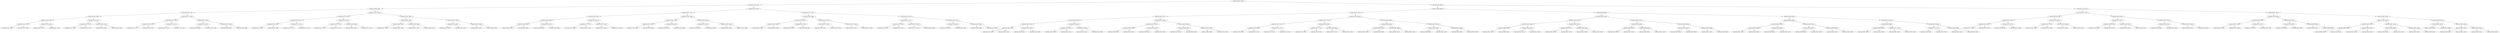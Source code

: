 digraph G{
2092951109 [label="Node{data=[6191, 6191]}"]
2092951109 -> 2073919880
2073919880 [label="Node{data=[5561, 5561]}"]
2073919880 -> 90364756
90364756 [label="Node{data=[5266, 5266]}"]
90364756 -> 624891938
624891938 [label="Node{data=[2716, 2716]}"]
624891938 -> 649158414
649158414 [label="Node{data=[1885, 1885]}"]
649158414 -> 834079633
834079633 [label="Node{data=[1263, 1263]}"]
834079633 -> 580705928
580705928 [label="Node{data=[1261, 1261]}"]
580705928 -> 2143235313
2143235313 [label="Node{data=[1260, 1260]}"]
580705928 -> 1398428967
1398428967 [label="Node{data=[1262, 1262]}"]
834079633 -> 1522022238
1522022238 [label="Node{data=[1813, 1813]}"]
1522022238 -> 504678943
504678943 [label="Node{data=[1442, 1442]}"]
1522022238 -> 415933832
415933832 [label="Node{data=[1815, 1815]}"]
649158414 -> 431499483
431499483 [label="Node{data=[2235, 2235]}"]
431499483 -> 35778165
35778165 [label="Node{data=[2187, 2187]}"]
35778165 -> 979208220
979208220 [label="Node{data=[2176, 2176]}"]
35778165 -> 2004261946
2004261946 [label="Node{data=[2228, 2228]}"]
431499483 -> 793812223
793812223 [label="Node{data=[2538, 2538]}"]
793812223 -> 579837222
579837222 [label="Node{data=[2250, 2250]}"]
793812223 -> 1959062531
1959062531 [label="Node{data=[2546, 2546]}"]
624891938 -> 932198893
932198893 [label="Node{data=[2724, 2724]}"]
932198893 -> 470613124
470613124 [label="Node{data=[2720, 2720]}"]
470613124 -> 1110713486
1110713486 [label="Node{data=[2718, 2718]}"]
1110713486 -> 298019903
298019903 [label="Node{data=[2717, 2717]}"]
1110713486 -> 665481403
665481403 [label="Node{data=[2719, 2719]}"]
470613124 -> 1555648534
1555648534 [label="Node{data=[2722, 2722]}"]
1555648534 -> 1070210907
1070210907 [label="Node{data=[2721, 2721]}"]
1555648534 -> 904015369
904015369 [label="Node{data=[2723, 2723]}"]
932198893 -> 1094303654
1094303654 [label="Node{data=[4371, 4371]}"]
1094303654 -> 1469476471
1469476471 [label="Node{data=[4122, 4122]}"]
1469476471 -> 952730393
952730393 [label="Node{data=[3526, 3526]}"]
1469476471 -> 486498415
486498415 [label="Node{data=[4138, 4138]}"]
1094303654 -> 280439001
280439001 [label="Node{data=[5108, 5108]}"]
280439001 -> 1949698414
1949698414 [label="Node{data=[4819, 4819]}"]
280439001 -> 1281466
1281466 [label="Node{data=[5265, 5265]}"]
90364756 -> 1728604623
1728604623 [label="Node{data=[5282, 5282]}"]
1728604623 -> 1322279959
1322279959 [label="Node{data=[5274, 5274]}"]
1322279959 -> 183073242
183073242 [label="Node{data=[5270, 5270]}"]
183073242 -> 369838944
369838944 [label="Node{data=[5268, 5268]}"]
369838944 -> 854138495
854138495 [label="Node{data=[5267, 5267]}"]
369838944 -> 2136220905
2136220905 [label="Node{data=[5269, 5269]}"]
183073242 -> 1051899248
1051899248 [label="Node{data=[5272, 5272]}"]
1051899248 -> 1924049293
1924049293 [label="Node{data=[5271, 5271]}"]
1051899248 -> 139352897
139352897 [label="Node{data=[5273, 5273]}"]
1322279959 -> 1449350605
1449350605 [label="Node{data=[5278, 5278]}"]
1449350605 -> 2110874436
2110874436 [label="Node{data=[5276, 5276]}"]
2110874436 -> 2050248626
2050248626 [label="Node{data=[5275, 5275]}"]
2110874436 -> 5933030
5933030 [label="Node{data=[5277, 5277]}"]
1449350605 -> 1281058589
1281058589 [label="Node{data=[5280, 5280]}"]
1281058589 -> 979822225
979822225 [label="Node{data=[5279, 5279]}"]
1281058589 -> 1660381104
1660381104 [label="Node{data=[5281, 5281]}"]
1728604623 -> 918993343
918993343 [label="Node{data=[5435, 5435]}"]
918993343 -> 556946421
556946421 [label="Node{data=[5286, 5286]}"]
556946421 -> 753761068
753761068 [label="Node{data=[5284, 5284]}"]
753761068 -> 1979601894
1979601894 [label="Node{data=[5283, 5283]}"]
753761068 -> 1995835303
1995835303 [label="Node{data=[5285, 5285]}"]
556946421 -> 1164463991
1164463991 [label="Node{data=[5288, 5288]}"]
1164463991 -> 35354861
35354861 [label="Node{data=[5287, 5287]}"]
1164463991 -> 92105259
92105259 [label="Node{data=[5289, 5289]}"]
918993343 -> 1139838492
1139838492 [label="Node{data=[5557, 5557]}"]
1139838492 -> 1147433698
1147433698 [label="Node{data=[5529, 5529]}"]
1147433698 -> 501331603
501331603 [label="Node{data=[5504, 5504]}"]
1147433698 -> 1940106038
1940106038 [label="Node{data=[5530, 5530]}"]
1139838492 -> 878988080
878988080 [label="Node{data=[5559, 5559]}"]
878988080 -> 1408293948
1408293948 [label="Node{data=[5558, 5558]}"]
878988080 -> 1135980031
1135980031 [label="Node{data=[5560, 5560]}"]
2073919880 -> 757154980
757154980 [label="Node{data=[5593, 5593]}"]
757154980 -> 990558203
990558203 [label="Node{data=[5577, 5577]}"]
990558203 -> 1859034522
1859034522 [label="Node{data=[5569, 5569]}"]
1859034522 -> 16388073
16388073 [label="Node{data=[5565, 5565]}"]
16388073 -> 668561206
668561206 [label="Node{data=[5563, 5563]}"]
668561206 -> 1224913241
1224913241 [label="Node{data=[5562, 5562]}"]
668561206 -> 1404753838
1404753838 [label="Node{data=[5564, 5564]}"]
16388073 -> 65998711
65998711 [label="Node{data=[5567, 5567]}"]
65998711 -> 1872982243
1872982243 [label="Node{data=[5566, 5566]}"]
65998711 -> 863476791
863476791 [label="Node{data=[5568, 5568]}"]
1859034522 -> 913648208
913648208 [label="Node{data=[5573, 5573]}"]
913648208 -> 1301946206
1301946206 [label="Node{data=[5571, 5571]}"]
1301946206 -> 961170022
961170022 [label="Node{data=[5570, 5570]}"]
1301946206 -> 919863132
919863132 [label="Node{data=[5572, 5572]}"]
913648208 -> 703296636
703296636 [label="Node{data=[5575, 5575]}"]
703296636 -> 882310896
882310896 [label="Node{data=[5574, 5574]}"]
703296636 -> 1608817534
1608817534 [label="Node{data=[5576, 5576]}"]
990558203 -> 1986307777
1986307777 [label="Node{data=[5585, 5585]}"]
1986307777 -> 73295077
73295077 [label="Node{data=[5581, 5581]}"]
73295077 -> 129788896
129788896 [label="Node{data=[5579, 5579]}"]
129788896 -> 2096643842
2096643842 [label="Node{data=[5578, 5578]}"]
129788896 -> 796511474
796511474 [label="Node{data=[5580, 5580]}"]
73295077 -> 1484254388
1484254388 [label="Node{data=[5583, 5583]}"]
1484254388 -> 1014005553
1014005553 [label="Node{data=[5582, 5582]}"]
1484254388 -> 30234514
30234514 [label="Node{data=[5584, 5584]}"]
1986307777 -> 1622279429
1622279429 [label="Node{data=[5589, 5589]}"]
1622279429 -> 130500587
130500587 [label="Node{data=[5587, 5587]}"]
130500587 -> 955328981
955328981 [label="Node{data=[5586, 5586]}"]
130500587 -> 1399560350
1399560350 [label="Node{data=[5588, 5588]}"]
1622279429 -> 595670491
595670491 [label="Node{data=[5591, 5591]}"]
595670491 -> 516212319
516212319 [label="Node{data=[5590, 5590]}"]
595670491 -> 801831891
801831891 [label="Node{data=[5592, 5592]}"]
757154980 -> 552217052
552217052 [label="Node{data=[5707, 5707]}"]
552217052 -> 175108087
175108087 [label="Node{data=[5699, 5699]}"]
175108087 -> 849426139
849426139 [label="Node{data=[5597, 5597]}"]
849426139 -> 1246582591
1246582591 [label="Node{data=[5595, 5595]}"]
1246582591 -> 999830371
999830371 [label="Node{data=[5594, 5594]}"]
1246582591 -> 1316844464
1316844464 [label="Node{data=[5596, 5596]}"]
849426139 -> 1976669002
1976669002 [label="Node{data=[5632, 5632]}"]
1976669002 -> 1426441824
1426441824 [label="Node{data=[5601, 5601]}"]
1976669002 -> 805102728
805102728 [label="Node{data=[5688, 5688]}"]
175108087 -> 171565620
171565620 [label="Node{data=[5703, 5703]}"]
171565620 -> 1938521082
1938521082 [label="Node{data=[5701, 5701]}"]
1938521082 -> 147227949
147227949 [label="Node{data=[5700, 5700]}"]
1938521082 -> 1079441433
1079441433 [label="Node{data=[5702, 5702]}"]
171565620 -> 87792229
87792229 [label="Node{data=[5705, 5705]}"]
87792229 -> 759653779
759653779 [label="Node{data=[5704, 5704]}"]
87792229 -> 294937339
294937339 [label="Node{data=[5706, 5706]}"]
552217052 -> 1727383264
1727383264 [label="Node{data=[6074, 6074]}"]
1727383264 -> 1069842665
1069842665 [label="Node{data=[5711, 5711]}"]
1069842665 -> 699994495
699994495 [label="Node{data=[5709, 5709]}"]
699994495 -> 461909257
461909257 [label="Node{data=[5708, 5708]}"]
699994495 -> 1392654942
1392654942 [label="Node{data=[5710, 5710]}"]
1069842665 -> 1222257439
1222257439 [label="Node{data=[5796, 5796]}"]
1222257439 -> 688515474
688515474 [label="Node{data=[5712, 5712]}"]
1222257439 -> 1932749279
1932749279 [label="Node{data=[6053, 6053]}"]
1727383264 -> 824274221
824274221 [label="Node{data=[6187, 6187]}"]
824274221 -> 683293381
683293381 [label="Node{data=[6185, 6185]}"]
683293381 -> 1318650681
1318650681 [label="Node{data=[6184, 6184]}"]
683293381 -> 646768292
646768292 [label="Node{data=[6186, 6186]}"]
824274221 -> 486453085
486453085 [label="Node{data=[6189, 6189]}"]
486453085 -> 1701564949
1701564949 [label="Node{data=[6188, 6188]}"]
486453085 -> 1668121930
1668121930 [label="Node{data=[6190, 6190]}"]
2092951109 -> 580253253
580253253 [label="Node{data=[8642, 8642]}"]
580253253 -> 1274556685
1274556685 [label="Node{data=[6906, 6906]}"]
1274556685 -> 1891150109
1891150109 [label="Node{data=[6707, 6707]}"]
1891150109 -> 2146448789
2146448789 [label="Node{data=[6237, 6237]}"]
2146448789 -> 1918551024
1918551024 [label="Node{data=[6229, 6229]}"]
1918551024 -> 2015425775
2015425775 [label="Node{data=[6195, 6195]}"]
2015425775 -> 1298487991
1298487991 [label="Node{data=[6193, 6193]}"]
1298487991 -> 868717075
868717075 [label="Node{data=[6192, 6192]}"]
1298487991 -> 396788440
396788440 [label="Node{data=[6194, 6194]}"]
2015425775 -> 1759419215
1759419215 [label="Node{data=[6197, 6197]}"]
1759419215 -> 252298241
252298241 [label="Node{data=[6196, 6196]}"]
1759419215 -> 13736185
13736185 [label="Node{data=[6228, 6228]}"]
1918551024 -> 599947897
599947897 [label="Node{data=[6233, 6233]}"]
599947897 -> 1062902189
1062902189 [label="Node{data=[6231, 6231]}"]
1062902189 -> 2117233547
2117233547 [label="Node{data=[6230, 6230]}"]
1062902189 -> 1915237092
1915237092 [label="Node{data=[6232, 6232]}"]
599947897 -> 1107922794
1107922794 [label="Node{data=[6235, 6235]}"]
1107922794 -> 703983991
703983991 [label="Node{data=[6234, 6234]}"]
1107922794 -> 1157020145
1157020145 [label="Node{data=[6236, 6236]}"]
2146448789 -> 2012875929
2012875929 [label="Node{data=[6362, 6362]}"]
2012875929 -> 2030481363
2030481363 [label="Node{data=[6241, 6241]}"]
2030481363 -> 2138998733
2138998733 [label="Node{data=[6239, 6239]}"]
2138998733 -> 238457058
238457058 [label="Node{data=[6238, 6238]}"]
2138998733 -> 688905081
688905081 [label="Node{data=[6240, 6240]}"]
2030481363 -> 1706791356
1706791356 [label="Node{data=[6243, 6243]}"]
1706791356 -> 1861231145
1861231145 [label="Node{data=[6242, 6242]}"]
1706791356 -> 1417350805
1417350805 [label="Node{data=[6316, 6316]}"]
2012875929 -> 66638704
66638704 [label="Node{data=[6633, 6633]}"]
66638704 -> 989299906
989299906 [label="Node{data=[6398, 6398]}"]
989299906 -> 1433999583
1433999583 [label="Node{data=[6374, 6374]}"]
989299906 -> 1501211459
1501211459 [label="Node{data=[6600, 6600]}"]
66638704 -> 475824207
475824207 [label="Node{data=[6705, 6705]}"]
475824207 -> 445372050
445372050 [label="Node{data=[6682, 6682]}"]
475824207 -> 120167164
120167164 [label="Node{data=[6706, 6706]}"]
1891150109 -> 184883689
184883689 [label="Node{data=[6800, 6800]}"]
184883689 -> 1931718206
1931718206 [label="Node{data=[6715, 6715]}"]
1931718206 -> 936954254
936954254 [label="Node{data=[6711, 6711]}"]
936954254 -> 2095926259
2095926259 [label="Node{data=[6709, 6709]}"]
2095926259 -> 1602539478
1602539478 [label="Node{data=[6708, 6708]}"]
2095926259 -> 825804870
825804870 [label="Node{data=[6710, 6710]}"]
936954254 -> 1079898966
1079898966 [label="Node{data=[6713, 6713]}"]
1079898966 -> 1450809981
1450809981 [label="Node{data=[6712, 6712]}"]
1079898966 -> 804914459
804914459 [label="Node{data=[6714, 6714]}"]
1931718206 -> 1492619866
1492619866 [label="Node{data=[6796, 6796]}"]
1492619866 -> 2006912337
2006912337 [label="Node{data=[6717, 6717]}"]
2006912337 -> 1831852973
1831852973 [label="Node{data=[6716, 6716]}"]
2006912337 -> 310565326
310565326 [label="Node{data=[6718, 6718]}"]
1492619866 -> 1988361350
1988361350 [label="Node{data=[6798, 6798]}"]
1988361350 -> 2046395010
2046395010 [label="Node{data=[6797, 6797]}"]
1988361350 -> 1780014243
1780014243 [label="Node{data=[6799, 6799]}"]
184883689 -> 1850745991
1850745991 [label="Node{data=[6808, 6808]}"]
1850745991 -> 123638279
123638279 [label="Node{data=[6804, 6804]}"]
123638279 -> 847707644
847707644 [label="Node{data=[6802, 6802]}"]
847707644 -> 509072075
509072075 [label="Node{data=[6801, 6801]}"]
847707644 -> 1900849562
1900849562 [label="Node{data=[6803, 6803]}"]
123638279 -> 49402654
49402654 [label="Node{data=[6806, 6806]}"]
49402654 -> 119388065
119388065 [label="Node{data=[6805, 6805]}"]
49402654 -> 670891011
670891011 [label="Node{data=[6807, 6807]}"]
1850745991 -> 862486815
862486815 [label="Node{data=[6875, 6875]}"]
862486815 -> 1057873231
1057873231 [label="Node{data=[6810, 6810]}"]
1057873231 -> 1430771120
1430771120 [label="Node{data=[6809, 6809]}"]
1057873231 -> 362489855
362489855 [label="Node{data=[6842, 6842]}"]
862486815 -> 1644964906
1644964906 [label="Node{data=[6904, 6904]}"]
1644964906 -> 859464321
859464321 [label="Node{data=[6903, 6903]}"]
1644964906 -> 1488702211
1488702211 [label="Node{data=[6905, 6905]}"]
1274556685 -> 341027636
341027636 [label="Node{data=[6940, 6940]}"]
341027636 -> 389916904
389916904 [label="Node{data=[6924, 6924]}"]
389916904 -> 2004090596
2004090596 [label="Node{data=[6914, 6914]}"]
2004090596 -> 1905709274
1905709274 [label="Node{data=[6910, 6910]}"]
1905709274 -> 2023083991
2023083991 [label="Node{data=[6908, 6908]}"]
2023083991 -> 43336389
43336389 [label="Node{data=[6907, 6907]}"]
2023083991 -> 1786316973
1786316973 [label="Node{data=[6909, 6909]}"]
1905709274 -> 757990712
757990712 [label="Node{data=[6912, 6912]}"]
757990712 -> 2073267261
2073267261 [label="Node{data=[6911, 6911]}"]
757990712 -> 1396210400
1396210400 [label="Node{data=[6913, 6913]}"]
2004090596 -> 1898331210
1898331210 [label="Node{data=[6918, 6918]}"]
1898331210 -> 754770067
754770067 [label="Node{data=[6916, 6916]}"]
754770067 -> 1265202005
1265202005 [label="Node{data=[6915, 6915]}"]
754770067 -> 1536618402
1536618402 [label="Node{data=[6917, 6917]}"]
1898331210 -> 462572790
462572790 [label="Node{data=[6920, 6920]}"]
462572790 -> 1352785775
1352785775 [label="Node{data=[6919, 6919]}"]
462572790 -> 1347616245
1347616245 [label="Node{data=[6923, 6923]}"]
389916904 -> 1012261794
1012261794 [label="Node{data=[6932, 6932]}"]
1012261794 -> 900332834
900332834 [label="Node{data=[6928, 6928]}"]
900332834 -> 1806505567
1806505567 [label="Node{data=[6926, 6926]}"]
1806505567 -> 752345994
752345994 [label="Node{data=[6925, 6925]}"]
1806505567 -> 1066163521
1066163521 [label="Node{data=[6927, 6927]}"]
900332834 -> 1161230207
1161230207 [label="Node{data=[6930, 6930]}"]
1161230207 -> 1185554024
1185554024 [label="Node{data=[6929, 6929]}"]
1161230207 -> 1441951364
1441951364 [label="Node{data=[6931, 6931]}"]
1012261794 -> 147408686
147408686 [label="Node{data=[6936, 6936]}"]
147408686 -> 2050413639
2050413639 [label="Node{data=[6934, 6934]}"]
2050413639 -> 1819921463
1819921463 [label="Node{data=[6933, 6933]}"]
2050413639 -> 716773746
716773746 [label="Node{data=[6935, 6935]}"]
147408686 -> 1753991996
1753991996 [label="Node{data=[6938, 6938]}"]
1753991996 -> 609468038
609468038 [label="Node{data=[6937, 6937]}"]
1753991996 -> 107599439
107599439 [label="Node{data=[6939, 6939]}"]
341027636 -> 1685663097
1685663097 [label="Node{data=[6956, 6956]}"]
1685663097 -> 1386076385
1386076385 [label="Node{data=[6948, 6948]}"]
1386076385 -> 1803811770
1803811770 [label="Node{data=[6944, 6944]}"]
1803811770 -> 588288811
588288811 [label="Node{data=[6942, 6942]}"]
588288811 -> 246378709
246378709 [label="Node{data=[6941, 6941]}"]
588288811 -> 843709233
843709233 [label="Node{data=[6943, 6943]}"]
1803811770 -> 1189320937
1189320937 [label="Node{data=[6946, 6946]}"]
1189320937 -> 1632490197
1632490197 [label="Node{data=[6945, 6945]}"]
1189320937 -> 336670705
336670705 [label="Node{data=[6947, 6947]}"]
1386076385 -> 1769786929
1769786929 [label="Node{data=[6952, 6952]}"]
1769786929 -> 855779111
855779111 [label="Node{data=[6950, 6950]}"]
855779111 -> 1020694760
1020694760 [label="Node{data=[6949, 6949]}"]
855779111 -> 556092964
556092964 [label="Node{data=[6951, 6951]}"]
1769786929 -> 774308215
774308215 [label="Node{data=[6954, 6954]}"]
774308215 -> 213786763
213786763 [label="Node{data=[6953, 6953]}"]
774308215 -> 82292772
82292772 [label="Node{data=[6955, 6955]}"]
1685663097 -> 263756530
263756530 [label="Node{data=[7796, 7796]}"]
263756530 -> 427957963
427957963 [label="Node{data=[6960, 6960]}"]
427957963 -> 1682296584
1682296584 [label="Node{data=[6958, 6958]}"]
1682296584 -> 1570383156
1570383156 [label="Node{data=[6957, 6957]}"]
1682296584 -> 381569919
381569919 [label="Node{data=[6959, 6959]}"]
427957963 -> 524516133
524516133 [label="Node{data=[7273, 7273]}"]
524516133 -> 1437915722
1437915722 [label="Node{data=[6961, 6961]}"]
524516133 -> 1502340685
1502340685 [label="Node{data=[7306, 7306]}"]
263756530 -> 1032498096
1032498096 [label="Node{data=[8420, 8420]}"]
1032498096 -> 966026615
966026615 [label="Node{data=[7874, 7874]}"]
966026615 -> 1241620101
1241620101 [label="Node{data=[7849, 7849]}"]
966026615 -> 1279172614
1279172614 [label="Node{data=[7879, 7879]}"]
1032498096 -> 612451610
612451610 [label="Node{data=[8495, 8495]}"]
612451610 -> 1042559776
1042559776 [label="Node{data=[8461, 8461]}"]
612451610 -> 2023188439
2023188439 [label="Node{data=[8539, 8539]}"]
580253253 -> 1100011091
1100011091 [label="Node{data=[8791, 8791]}"]
1100011091 -> 1872229102
1872229102 [label="Node{data=[8747, 8747]}"]
1872229102 -> 1890939151
1890939151 [label="Node{data=[8739, 8739]}"]
1890939151 -> 861870353
861870353 [label="Node{data=[8735, 8735]}"]
861870353 -> 1949983591
1949983591 [label="Node{data=[8733, 8733]}"]
1949983591 -> 619380620
619380620 [label="Node{data=[8732, 8732]}"]
1949983591 -> 2139934487
2139934487 [label="Node{data=[8734, 8734]}"]
861870353 -> 877708902
877708902 [label="Node{data=[8737, 8737]}"]
877708902 -> 324451024
324451024 [label="Node{data=[8736, 8736]}"]
877708902 -> 1613967785
1613967785 [label="Node{data=[8738, 8738]}"]
1890939151 -> 2044640975
2044640975 [label="Node{data=[8743, 8743]}"]
2044640975 -> 1259283556
1259283556 [label="Node{data=[8741, 8741]}"]
1259283556 -> 1831438319
1831438319 [label="Node{data=[8740, 8740]}"]
1259283556 -> 342773146
342773146 [label="Node{data=[8742, 8742]}"]
2044640975 -> 415936798
415936798 [label="Node{data=[8745, 8745]}"]
415936798 -> 710187623
710187623 [label="Node{data=[8744, 8744]}"]
415936798 -> 191063613
191063613 [label="Node{data=[8746, 8746]}"]
1872229102 -> 1837623382
1837623382 [label="Node{data=[8783, 8783]}"]
1837623382 -> 545842873
545842873 [label="Node{data=[8751, 8751]}"]
545842873 -> 771868525
771868525 [label="Node{data=[8749, 8749]}"]
771868525 -> 1052974622
1052974622 [label="Node{data=[8748, 8748]}"]
771868525 -> 1817482440
1817482440 [label="Node{data=[8750, 8750]}"]
545842873 -> 193862357
193862357 [label="Node{data=[8781, 8781]}"]
193862357 -> 731160166
731160166 [label="Node{data=[8752, 8752]}"]
193862357 -> 218191588
218191588 [label="Node{data=[8782, 8782]}"]
1837623382 -> 1169912152
1169912152 [label="Node{data=[8787, 8787]}"]
1169912152 -> 1041798024
1041798024 [label="Node{data=[8785, 8785]}"]
1041798024 -> 829443459
829443459 [label="Node{data=[8784, 8784]}"]
1041798024 -> 918657855
918657855 [label="Node{data=[8786, 8786]}"]
1169912152 -> 678300942
678300942 [label="Node{data=[8789, 8789]}"]
678300942 -> 1385193304
1385193304 [label="Node{data=[8788, 8788]}"]
678300942 -> 1639914716
1639914716 [label="Node{data=[8790, 8790]}"]
1100011091 -> 1528654775
1528654775 [label="Node{data=[8807, 8807]}"]
1528654775 -> 54725543
54725543 [label="Node{data=[8799, 8799]}"]
54725543 -> 1408888328
1408888328 [label="Node{data=[8795, 8795]}"]
1408888328 -> 1245266263
1245266263 [label="Node{data=[8793, 8793]}"]
1245266263 -> 2051656564
2051656564 [label="Node{data=[8792, 8792]}"]
1245266263 -> 1640823209
1640823209 [label="Node{data=[8794, 8794]}"]
1408888328 -> 2111427126
2111427126 [label="Node{data=[8797, 8797]}"]
2111427126 -> 2112489251
2112489251 [label="Node{data=[8796, 8796]}"]
2111427126 -> 1229742465
1229742465 [label="Node{data=[8798, 8798]}"]
54725543 -> 1330370736
1330370736 [label="Node{data=[8803, 8803]}"]
1330370736 -> 2083584781
2083584781 [label="Node{data=[8801, 8801]}"]
2083584781 -> 1364080823
1364080823 [label="Node{data=[8800, 8800]}"]
2083584781 -> 2065959798
2065959798 [label="Node{data=[8802, 8802]}"]
1330370736 -> 1790690042
1790690042 [label="Node{data=[8805, 8805]}"]
1790690042 -> 296264755
296264755 [label="Node{data=[8804, 8804]}"]
1790690042 -> 830713137
830713137 [label="Node{data=[8806, 8806]}"]
1528654775 -> 1780973516
1780973516 [label="Node{data=[9625, 9625]}"]
1780973516 -> 1589628000
1589628000 [label="Node{data=[8815, 8815]}"]
1589628000 -> 174224056
174224056 [label="Node{data=[8811, 8811]}"]
174224056 -> 639941856
639941856 [label="Node{data=[8809, 8809]}"]
639941856 -> 2007789303
2007789303 [label="Node{data=[8808, 8808]}"]
639941856 -> 1473274030
1473274030 [label="Node{data=[8810, 8810]}"]
174224056 -> 1312698206
1312698206 [label="Node{data=[8813, 8813]}"]
1312698206 -> 1300126149
1300126149 [label="Node{data=[8812, 8812]}"]
1312698206 -> 1496403275
1496403275 [label="Node{data=[8814, 8814]}"]
1589628000 -> 221283283
221283283 [label="Node{data=[9621, 9621]}"]
221283283 -> 852167156
852167156 [label="Node{data=[8865, 8865]}"]
852167156 -> 222613017
222613017 [label="Node{data=[8816, 8816]}"]
852167156 -> 1590460911
1590460911 [label="Node{data=[9105, 9105]}"]
221283283 -> 1475063806
1475063806 [label="Node{data=[9623, 9623]}"]
1475063806 -> 1023776862
1023776862 [label="Node{data=[9622, 9622]}"]
1475063806 -> 370851297
370851297 [label="Node{data=[9624, 9624]}"]
1780973516 -> 744723764
744723764 [label="Node{data=[9629, 9629]}"]
744723764 -> 645749529
645749529 [label="Node{data=[9627, 9627]}"]
645749529 -> 925622496
925622496 [label="Node{data=[9626, 9626]}"]
645749529 -> 1956488785
1956488785 [label="Node{data=[9628, 9628]}"]
744723764 -> 1147623363
1147623363 [label="Node{data=[9633, 9633]}"]
1147623363 -> 143550917
143550917 [label="Node{data=[9631, 9631]}"]
143550917 -> 1623893204
1623893204 [label="Node{data=[9630, 9630]}"]
143550917 -> 2046568882
2046568882 [label="Node{data=[9632, 9632]}"]
1147623363 -> 123445249
123445249 [label="Node{data=[9635, 9635]}"]
123445249 -> 2095067502
2095067502 [label="Node{data=[9634, 9634]}"]
123445249 -> 1228523042
1228523042 [label="Node{data=[9659, 9659]}"]
}